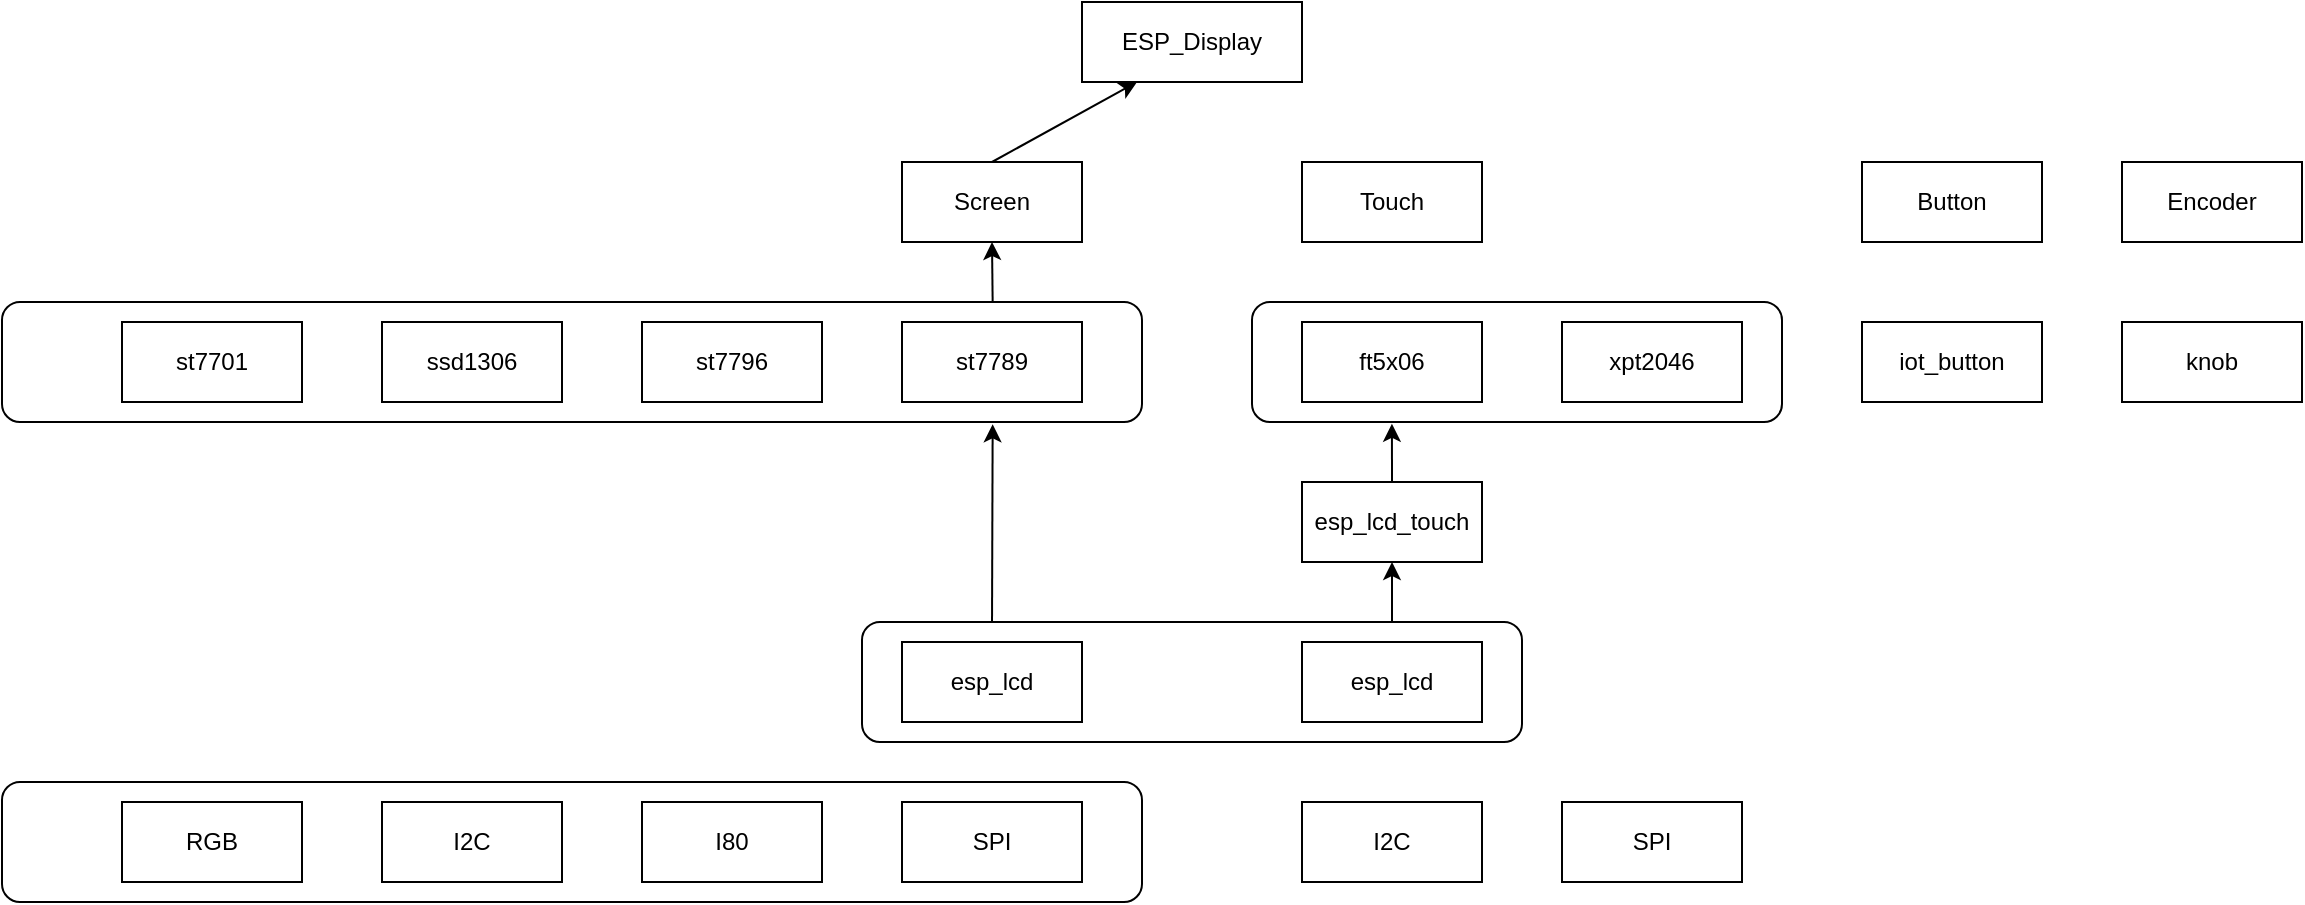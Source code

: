 <mxfile>
    <diagram id="80t9Ax6jirF8QMyXpd1n" name="Page-1">
        <mxGraphModel dx="1792" dy="389" grid="1" gridSize="10" guides="1" tooltips="1" connect="1" arrows="1" fold="1" page="1" pageScale="1" pageWidth="850" pageHeight="1100" math="0" shadow="0">
            <root>
                <mxCell id="0"/>
                <mxCell id="1" parent="0"/>
                <mxCell id="2" value="ESP_Display" style="rounded=0;whiteSpace=wrap;html=1;" vertex="1" parent="1">
                    <mxGeometry x="340" y="80" width="110" height="40" as="geometry"/>
                </mxCell>
                <mxCell id="33" style="edgeStyle=none;html=1;exitX=0.5;exitY=1;exitDx=0;exitDy=0;entryX=0.869;entryY=0.003;entryDx=0;entryDy=0;entryPerimeter=0;startArrow=classic;startFill=1;endArrow=none;endFill=0;" edge="1" parent="1" source="3" target="30">
                    <mxGeometry relative="1" as="geometry"/>
                </mxCell>
                <mxCell id="3" value="Screen" style="rounded=0;whiteSpace=wrap;html=1;" vertex="1" parent="1">
                    <mxGeometry x="250" y="160" width="90" height="40" as="geometry"/>
                </mxCell>
                <mxCell id="4" value="Touch" style="rounded=0;whiteSpace=wrap;html=1;" vertex="1" parent="1">
                    <mxGeometry x="450" y="160" width="90" height="40" as="geometry"/>
                </mxCell>
                <mxCell id="5" value="Button" style="rounded=0;whiteSpace=wrap;html=1;" vertex="1" parent="1">
                    <mxGeometry x="730" y="160" width="90" height="40" as="geometry"/>
                </mxCell>
                <mxCell id="6" value="Encoder" style="rounded=0;whiteSpace=wrap;html=1;" vertex="1" parent="1">
                    <mxGeometry x="860" y="160" width="90" height="40" as="geometry"/>
                </mxCell>
                <mxCell id="32" style="edgeStyle=none;html=1;entryX=0.869;entryY=1.019;entryDx=0;entryDy=0;entryPerimeter=0;exitX=0.197;exitY=0;exitDx=0;exitDy=0;exitPerimeter=0;" edge="1" parent="1" source="34" target="30">
                    <mxGeometry relative="1" as="geometry">
                        <mxPoint x="295" y="380" as="sourcePoint"/>
                    </mxGeometry>
                </mxCell>
                <mxCell id="7" value="esp_lcd" style="rounded=0;whiteSpace=wrap;html=1;" vertex="1" parent="1">
                    <mxGeometry x="250" y="400" width="90" height="40" as="geometry"/>
                </mxCell>
                <mxCell id="8" value="esp_lcd_touch" style="rounded=0;whiteSpace=wrap;html=1;" vertex="1" parent="1">
                    <mxGeometry x="450" y="320" width="90" height="40" as="geometry"/>
                </mxCell>
                <mxCell id="9" value="iot_button" style="rounded=0;whiteSpace=wrap;html=1;" vertex="1" parent="1">
                    <mxGeometry x="730" y="240" width="90" height="40" as="geometry"/>
                </mxCell>
                <mxCell id="10" value="knob" style="rounded=0;whiteSpace=wrap;html=1;" vertex="1" parent="1">
                    <mxGeometry x="860" y="240" width="90" height="40" as="geometry"/>
                </mxCell>
                <mxCell id="12" value="SPI" style="rounded=0;whiteSpace=wrap;html=1;" vertex="1" parent="1">
                    <mxGeometry x="250" y="480" width="90" height="40" as="geometry"/>
                </mxCell>
                <mxCell id="13" value="st7789" style="rounded=0;whiteSpace=wrap;html=1;" vertex="1" parent="1">
                    <mxGeometry x="250" y="240" width="90" height="40" as="geometry"/>
                </mxCell>
                <mxCell id="14" value="st7796" style="rounded=0;whiteSpace=wrap;html=1;" vertex="1" parent="1">
                    <mxGeometry x="120" y="240" width="90" height="40" as="geometry"/>
                </mxCell>
                <mxCell id="15" value="ssd1306" style="rounded=0;whiteSpace=wrap;html=1;" vertex="1" parent="1">
                    <mxGeometry x="-10" y="240" width="90" height="40" as="geometry"/>
                </mxCell>
                <mxCell id="16" value="I80" style="rounded=0;whiteSpace=wrap;html=1;" vertex="1" parent="1">
                    <mxGeometry x="120" y="480" width="90" height="40" as="geometry"/>
                </mxCell>
                <mxCell id="17" value="I2C" style="rounded=0;whiteSpace=wrap;html=1;" vertex="1" parent="1">
                    <mxGeometry x="-10" y="480" width="90" height="40" as="geometry"/>
                </mxCell>
                <mxCell id="18" value="RGB" style="rounded=0;whiteSpace=wrap;html=1;" vertex="1" parent="1">
                    <mxGeometry x="-140" y="480" width="90" height="40" as="geometry"/>
                </mxCell>
                <mxCell id="19" value="st7701" style="rounded=0;whiteSpace=wrap;html=1;" vertex="1" parent="1">
                    <mxGeometry x="-140" y="240" width="90" height="40" as="geometry"/>
                </mxCell>
                <mxCell id="21" value="I2C" style="rounded=0;whiteSpace=wrap;html=1;" vertex="1" parent="1">
                    <mxGeometry x="450" y="480" width="90" height="40" as="geometry"/>
                </mxCell>
                <mxCell id="22" value="ft5x06" style="rounded=0;whiteSpace=wrap;html=1;" vertex="1" parent="1">
                    <mxGeometry x="450" y="240" width="90" height="40" as="geometry"/>
                </mxCell>
                <mxCell id="23" value="xpt2046" style="rounded=0;whiteSpace=wrap;html=1;" vertex="1" parent="1">
                    <mxGeometry x="580" y="240" width="90" height="40" as="geometry"/>
                </mxCell>
                <mxCell id="24" value="SPI" style="rounded=0;whiteSpace=wrap;html=1;" vertex="1" parent="1">
                    <mxGeometry x="580" y="480" width="90" height="40" as="geometry"/>
                </mxCell>
                <mxCell id="25" value="esp_lcd" style="rounded=0;whiteSpace=wrap;html=1;" vertex="1" parent="1">
                    <mxGeometry x="450" y="400" width="90" height="40" as="geometry"/>
                </mxCell>
                <mxCell id="27" value="" style="endArrow=classic;html=1;exitX=0.5;exitY=0;exitDx=0;exitDy=0;entryX=0.25;entryY=1;entryDx=0;entryDy=0;" edge="1" parent="1" source="3" target="2">
                    <mxGeometry width="50" height="50" relative="1" as="geometry">
                        <mxPoint x="220" y="110" as="sourcePoint"/>
                        <mxPoint x="270" y="60" as="targetPoint"/>
                    </mxGeometry>
                </mxCell>
                <mxCell id="30" value="" style="rounded=1;whiteSpace=wrap;html=1;fillColor=none;" vertex="1" parent="1">
                    <mxGeometry x="-200" y="230" width="570" height="60" as="geometry"/>
                </mxCell>
                <mxCell id="31" value="" style="rounded=1;whiteSpace=wrap;html=1;fillColor=none;" vertex="1" parent="1">
                    <mxGeometry x="425" y="230" width="265" height="60" as="geometry"/>
                </mxCell>
                <mxCell id="34" value="" style="rounded=1;whiteSpace=wrap;html=1;fillColor=none;" vertex="1" parent="1">
                    <mxGeometry x="230" y="390" width="330" height="60" as="geometry"/>
                </mxCell>
                <mxCell id="36" value="" style="endArrow=classic;html=1;entryX=0.5;entryY=1;entryDx=0;entryDy=0;exitX=0.803;exitY=-0.009;exitDx=0;exitDy=0;exitPerimeter=0;" edge="1" parent="1" source="34" target="8">
                    <mxGeometry width="50" height="50" relative="1" as="geometry">
                        <mxPoint x="440" y="430" as="sourcePoint"/>
                        <mxPoint x="490" y="380" as="targetPoint"/>
                    </mxGeometry>
                </mxCell>
                <mxCell id="37" value="" style="endArrow=classic;html=1;exitX=0.5;exitY=0;exitDx=0;exitDy=0;entryX=0.264;entryY=1.015;entryDx=0;entryDy=0;entryPerimeter=0;" edge="1" parent="1" source="8" target="31">
                    <mxGeometry width="50" height="50" relative="1" as="geometry">
                        <mxPoint x="490" y="320" as="sourcePoint"/>
                        <mxPoint x="500" y="290" as="targetPoint"/>
                    </mxGeometry>
                </mxCell>
                <mxCell id="38" value="" style="rounded=1;whiteSpace=wrap;html=1;fillColor=none;" vertex="1" parent="1">
                    <mxGeometry x="-200" y="470" width="570" height="60" as="geometry"/>
                </mxCell>
            </root>
        </mxGraphModel>
    </diagram>
</mxfile>